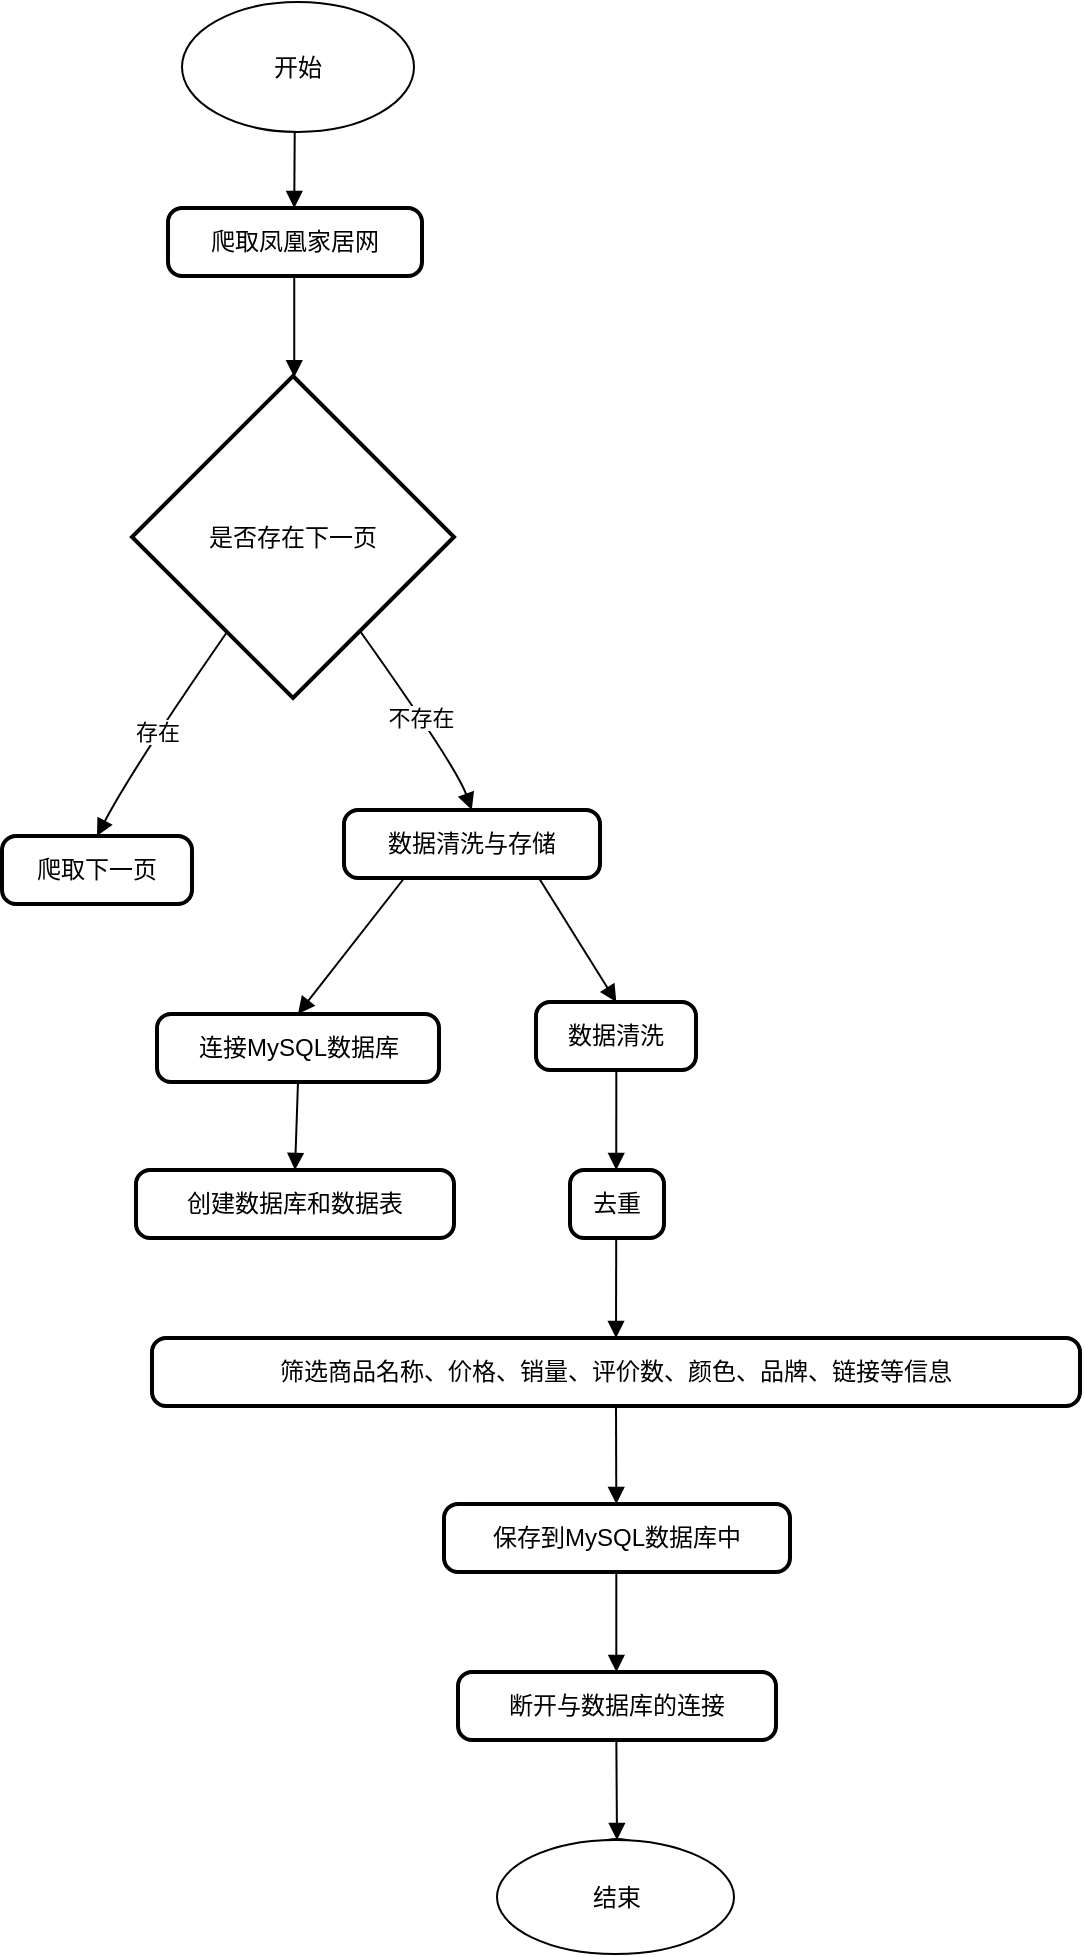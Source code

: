 <mxfile version="21.2.9" type="github">
  <diagram name="第 1 页" id="onNldy-fITMc3NeipK9k">
    <mxGraphModel dx="1948" dy="1039" grid="0" gridSize="10" guides="1" tooltips="1" connect="1" arrows="1" fold="1" page="0" pageScale="1" pageWidth="827" pageHeight="1169" math="0" shadow="0">
      <root>
        <mxCell id="0" />
        <mxCell id="1" parent="0" />
        <mxCell id="oGq0vCQxvUqIxxSN1xF9-76" value="开始" style="ellipse;aspect=fixed;strokeWidth=2;whiteSpace=wrap;" vertex="1" parent="1">
          <mxGeometry x="130" y="20" width="37" height="37" as="geometry" />
        </mxCell>
        <mxCell id="oGq0vCQxvUqIxxSN1xF9-77" value="爬取凤凰家居网" style="rounded=1;absoluteArcSize=1;arcSize=14;whiteSpace=wrap;strokeWidth=2;" vertex="1" parent="1">
          <mxGeometry x="85" y="117" width="127" height="34" as="geometry" />
        </mxCell>
        <mxCell id="oGq0vCQxvUqIxxSN1xF9-78" value="是否存在下一页" style="rhombus;strokeWidth=2;whiteSpace=wrap;" vertex="1" parent="1">
          <mxGeometry x="67" y="201" width="161" height="161" as="geometry" />
        </mxCell>
        <mxCell id="oGq0vCQxvUqIxxSN1xF9-79" value="爬取下一页" style="rounded=1;absoluteArcSize=1;arcSize=14;whiteSpace=wrap;strokeWidth=2;" vertex="1" parent="1">
          <mxGeometry x="2" y="431" width="95" height="34" as="geometry" />
        </mxCell>
        <mxCell id="oGq0vCQxvUqIxxSN1xF9-80" value="数据清洗与存储" style="rounded=1;absoluteArcSize=1;arcSize=14;whiteSpace=wrap;strokeWidth=2;" vertex="1" parent="1">
          <mxGeometry x="173" y="418" width="128" height="34" as="geometry" />
        </mxCell>
        <mxCell id="oGq0vCQxvUqIxxSN1xF9-81" value="连接MySQL数据库" style="rounded=1;absoluteArcSize=1;arcSize=14;whiteSpace=wrap;strokeWidth=2;" vertex="1" parent="1">
          <mxGeometry x="79.5" y="520" width="141" height="34" as="geometry" />
        </mxCell>
        <mxCell id="oGq0vCQxvUqIxxSN1xF9-82" value="创建数据库和数据表" style="rounded=1;absoluteArcSize=1;arcSize=14;whiteSpace=wrap;strokeWidth=2;" vertex="1" parent="1">
          <mxGeometry x="69" y="598" width="159" height="34" as="geometry" />
        </mxCell>
        <mxCell id="oGq0vCQxvUqIxxSN1xF9-83" value="数据清洗" style="rounded=1;absoluteArcSize=1;arcSize=14;whiteSpace=wrap;strokeWidth=2;" vertex="1" parent="1">
          <mxGeometry x="269" y="514" width="80" height="34" as="geometry" />
        </mxCell>
        <mxCell id="oGq0vCQxvUqIxxSN1xF9-84" value="去重" style="rounded=1;absoluteArcSize=1;arcSize=14;whiteSpace=wrap;strokeWidth=2;" vertex="1" parent="1">
          <mxGeometry x="286" y="598" width="47" height="34" as="geometry" />
        </mxCell>
        <mxCell id="oGq0vCQxvUqIxxSN1xF9-85" value="筛选商品名称、价格、销量、评价数、颜色、品牌、链接等信息" style="rounded=1;absoluteArcSize=1;arcSize=14;whiteSpace=wrap;strokeWidth=2;" vertex="1" parent="1">
          <mxGeometry x="77" y="682" width="464" height="34" as="geometry" />
        </mxCell>
        <mxCell id="oGq0vCQxvUqIxxSN1xF9-86" value="保存到MySQL数据库中" style="rounded=1;absoluteArcSize=1;arcSize=14;whiteSpace=wrap;strokeWidth=2;" vertex="1" parent="1">
          <mxGeometry x="223" y="765" width="173" height="34" as="geometry" />
        </mxCell>
        <mxCell id="oGq0vCQxvUqIxxSN1xF9-87" value="断开与数据库的连接" style="rounded=1;absoluteArcSize=1;arcSize=14;whiteSpace=wrap;strokeWidth=2;" vertex="1" parent="1">
          <mxGeometry x="230" y="849" width="159" height="34" as="geometry" />
        </mxCell>
        <mxCell id="oGq0vCQxvUqIxxSN1xF9-88" value="结束" style="ellipse;aspect=fixed;strokeWidth=2;whiteSpace=wrap;" vertex="1" parent="1">
          <mxGeometry x="286" y="933" width="47" height="47" as="geometry" />
        </mxCell>
        <mxCell id="oGq0vCQxvUqIxxSN1xF9-89" value="" style="curved=1;startArrow=none;endArrow=block;exitX=0.493;exitY=1;entryX=0.497;entryY=0;rounded=0;" edge="1" parent="1" source="oGq0vCQxvUqIxxSN1xF9-76" target="oGq0vCQxvUqIxxSN1xF9-77">
          <mxGeometry relative="1" as="geometry">
            <Array as="points" />
          </mxGeometry>
        </mxCell>
        <mxCell id="oGq0vCQxvUqIxxSN1xF9-90" value="" style="curved=1;startArrow=none;endArrow=block;exitX=0.497;exitY=0.99;entryX=0.504;entryY=-0.002;rounded=0;" edge="1" parent="1" source="oGq0vCQxvUqIxxSN1xF9-77" target="oGq0vCQxvUqIxxSN1xF9-78">
          <mxGeometry relative="1" as="geometry">
            <Array as="points" />
          </mxGeometry>
        </mxCell>
        <mxCell id="oGq0vCQxvUqIxxSN1xF9-91" value="存在" style="curved=1;startArrow=none;endArrow=block;exitX=0.153;exitY=1.0;entryX=0.5;entryY=-0.01;rounded=0;" edge="1" parent="1" source="oGq0vCQxvUqIxxSN1xF9-78" target="oGq0vCQxvUqIxxSN1xF9-79">
          <mxGeometry relative="1" as="geometry">
            <Array as="points">
              <mxPoint x="68" y="396" />
            </Array>
          </mxGeometry>
        </mxCell>
        <mxCell id="oGq0vCQxvUqIxxSN1xF9-92" value="不存在" style="curved=1;startArrow=none;endArrow=block;exitX=0.856;exitY=1.0;entryX=0.499;entryY=-0.01;rounded=0;" edge="1" parent="1" source="oGq0vCQxvUqIxxSN1xF9-78" target="oGq0vCQxvUqIxxSN1xF9-80">
          <mxGeometry relative="1" as="geometry">
            <Array as="points">
              <mxPoint x="229" y="396" />
            </Array>
          </mxGeometry>
        </mxCell>
        <mxCell id="oGq0vCQxvUqIxxSN1xF9-93" value="" style="curved=1;startArrow=none;endArrow=block;exitX=0.246;exitY=0.98;entryX=0.5;entryY=0.01;rounded=0;" edge="1" parent="1" source="oGq0vCQxvUqIxxSN1xF9-80" target="oGq0vCQxvUqIxxSN1xF9-81">
          <mxGeometry relative="1" as="geometry">
            <Array as="points" />
          </mxGeometry>
        </mxCell>
        <mxCell id="oGq0vCQxvUqIxxSN1xF9-94" value="" style="curved=1;startArrow=none;endArrow=block;exitX=0.5;exitY=1.0;entryX=0.5;entryY=4.488e-7;rounded=0;" edge="1" parent="1" source="oGq0vCQxvUqIxxSN1xF9-81" target="oGq0vCQxvUqIxxSN1xF9-82">
          <mxGeometry relative="1" as="geometry">
            <Array as="points" />
          </mxGeometry>
        </mxCell>
        <mxCell id="oGq0vCQxvUqIxxSN1xF9-95" value="" style="curved=1;startArrow=none;endArrow=block;exitX=0.751;exitY=0.98;entryX=0.502;entryY=0.01;rounded=0;" edge="1" parent="1" source="oGq0vCQxvUqIxxSN1xF9-80" target="oGq0vCQxvUqIxxSN1xF9-83">
          <mxGeometry relative="1" as="geometry">
            <Array as="points" />
          </mxGeometry>
        </mxCell>
        <mxCell id="oGq0vCQxvUqIxxSN1xF9-96" value="" style="curved=1;startArrow=none;endArrow=block;exitX=0.502;exitY=1.0;entryX=0.492;entryY=4.488e-7;rounded=0;" edge="1" parent="1" source="oGq0vCQxvUqIxxSN1xF9-83" target="oGq0vCQxvUqIxxSN1xF9-84">
          <mxGeometry relative="1" as="geometry">
            <Array as="points" />
          </mxGeometry>
        </mxCell>
        <mxCell id="oGq0vCQxvUqIxxSN1xF9-97" value="" style="curved=1;startArrow=none;endArrow=block;exitX=0.492;exitY=0.99;entryX=0.5;entryY=-0.01;rounded=0;" edge="1" parent="1" source="oGq0vCQxvUqIxxSN1xF9-84" target="oGq0vCQxvUqIxxSN1xF9-85">
          <mxGeometry relative="1" as="geometry">
            <Array as="points" />
          </mxGeometry>
        </mxCell>
        <mxCell id="oGq0vCQxvUqIxxSN1xF9-98" value="" style="curved=1;startArrow=none;endArrow=block;exitX=0.5;exitY=0.98;entryX=0.498;entryY=0.01;rounded=0;" edge="1" parent="1" source="oGq0vCQxvUqIxxSN1xF9-85" target="oGq0vCQxvUqIxxSN1xF9-86">
          <mxGeometry relative="1" as="geometry">
            <Array as="points" />
          </mxGeometry>
        </mxCell>
        <mxCell id="oGq0vCQxvUqIxxSN1xF9-99" value="" style="curved=1;startArrow=none;endArrow=block;exitX=0.498;exitY=1.0;entryX=0.498;entryY=5.61e-7;rounded=0;" edge="1" parent="1" source="oGq0vCQxvUqIxxSN1xF9-86" target="oGq0vCQxvUqIxxSN1xF9-87">
          <mxGeometry relative="1" as="geometry">
            <Array as="points" />
          </mxGeometry>
        </mxCell>
        <mxCell id="oGq0vCQxvUqIxxSN1xF9-100" value="" style="curved=1;startArrow=none;endArrow=block;exitX=0.498;exitY=0.99;entryX=0.492;entryY=-0.007;rounded=0;" edge="1" parent="1" source="oGq0vCQxvUqIxxSN1xF9-87" target="oGq0vCQxvUqIxxSN1xF9-88">
          <mxGeometry relative="1" as="geometry">
            <Array as="points" />
          </mxGeometry>
        </mxCell>
        <mxCell id="oGq0vCQxvUqIxxSN1xF9-101" value="开始" style="ellipse;whiteSpace=wrap;html=1;" vertex="1" parent="1">
          <mxGeometry x="92" y="14" width="116" height="65" as="geometry" />
        </mxCell>
        <mxCell id="oGq0vCQxvUqIxxSN1xF9-102" value="结束" style="ellipse;whiteSpace=wrap;html=1;" vertex="1" parent="1">
          <mxGeometry x="249.5" y="933" width="118.5" height="57" as="geometry" />
        </mxCell>
      </root>
    </mxGraphModel>
  </diagram>
</mxfile>
